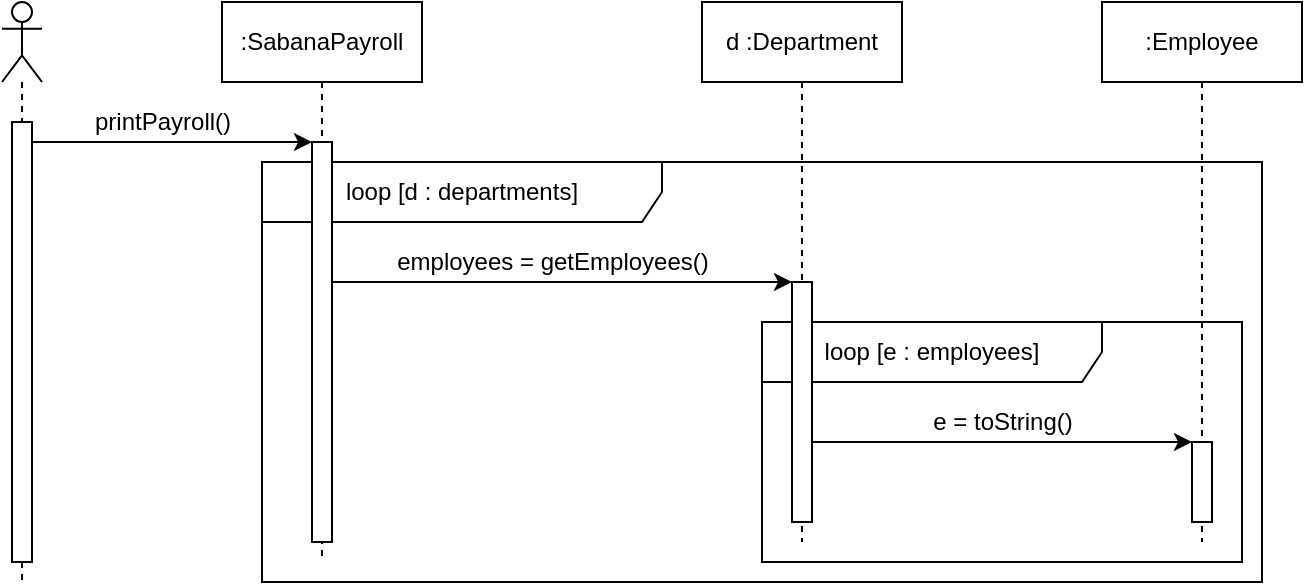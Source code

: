 <mxfile version="14.5.1" type="device"><diagram id="2gVfiOZo8WTjYj22tZzL" name="Page-1"><mxGraphModel dx="1422" dy="762" grid="1" gridSize="10" guides="1" tooltips="1" connect="1" arrows="1" fold="1" page="1" pageScale="1" pageWidth="827" pageHeight="1169" math="0" shadow="0"><root><mxCell id="0"/><mxCell id="1" parent="0"/><mxCell id="HYEve3N3xW2bhsMVB9SX-19" value="loop [d : departments]" style="shape=umlFrame;whiteSpace=wrap;html=1;width=200;height=30;" parent="1" vertex="1"><mxGeometry x="180" y="120" width="500" height="210" as="geometry"/></mxCell><mxCell id="HYEve3N3xW2bhsMVB9SX-26" value="loop [e : employees]" style="shape=umlFrame;whiteSpace=wrap;html=1;width=170;height=30;" parent="1" vertex="1"><mxGeometry x="430" y="200" width="240" height="120" as="geometry"/></mxCell><mxCell id="HYEve3N3xW2bhsMVB9SX-3" value="" style="shape=umlLifeline;participant=umlActor;perimeter=lifelinePerimeter;whiteSpace=wrap;html=1;container=1;collapsible=0;recursiveResize=0;verticalAlign=top;spacingTop=36;outlineConnect=0;" parent="1" vertex="1"><mxGeometry x="50" y="40" width="20" height="290" as="geometry"/></mxCell><mxCell id="HYEve3N3xW2bhsMVB9SX-4" value="" style="html=1;points=[];perimeter=orthogonalPerimeter;" parent="HYEve3N3xW2bhsMVB9SX-3" vertex="1"><mxGeometry x="5" y="60" width="10" height="220" as="geometry"/></mxCell><mxCell id="HYEve3N3xW2bhsMVB9SX-6" value=":SabanaPayroll" style="shape=umlLifeline;perimeter=lifelinePerimeter;whiteSpace=wrap;html=1;container=1;collapsible=0;recursiveResize=0;outlineConnect=0;" parent="1" vertex="1"><mxGeometry x="160" y="40" width="100" height="280" as="geometry"/></mxCell><mxCell id="HYEve3N3xW2bhsMVB9SX-8" value="" style="html=1;points=[];perimeter=orthogonalPerimeter;" parent="HYEve3N3xW2bhsMVB9SX-6" vertex="1"><mxGeometry x="45" y="70" width="10" height="200" as="geometry"/></mxCell><mxCell id="HYEve3N3xW2bhsMVB9SX-10" style="edgeStyle=orthogonalEdgeStyle;rounded=0;orthogonalLoop=1;jettySize=auto;html=1;" parent="1" source="HYEve3N3xW2bhsMVB9SX-4" target="HYEve3N3xW2bhsMVB9SX-8" edge="1"><mxGeometry relative="1" as="geometry"><Array as="points"><mxPoint x="140" y="110"/><mxPoint x="140" y="110"/></Array></mxGeometry></mxCell><mxCell id="HYEve3N3xW2bhsMVB9SX-11" value="printPayroll()" style="text;html=1;align=center;verticalAlign=middle;resizable=0;points=[];autosize=1;" parent="1" vertex="1"><mxGeometry x="90" y="90" width="80" height="20" as="geometry"/></mxCell><mxCell id="HYEve3N3xW2bhsMVB9SX-13" value="d :Department" style="shape=umlLifeline;perimeter=lifelinePerimeter;whiteSpace=wrap;html=1;container=1;collapsible=0;recursiveResize=0;outlineConnect=0;" parent="1" vertex="1"><mxGeometry x="400" y="40" width="100" height="270" as="geometry"/></mxCell><mxCell id="HYEve3N3xW2bhsMVB9SX-15" value="" style="html=1;points=[];perimeter=orthogonalPerimeter;" parent="HYEve3N3xW2bhsMVB9SX-13" vertex="1"><mxGeometry x="45" y="140" width="10" height="120" as="geometry"/></mxCell><mxCell id="HYEve3N3xW2bhsMVB9SX-16" style="edgeStyle=orthogonalEdgeStyle;rounded=0;orthogonalLoop=1;jettySize=auto;html=1;" parent="1" source="HYEve3N3xW2bhsMVB9SX-8" target="HYEve3N3xW2bhsMVB9SX-15" edge="1"><mxGeometry relative="1" as="geometry"><Array as="points"><mxPoint x="340" y="180"/><mxPoint x="340" y="180"/></Array></mxGeometry></mxCell><mxCell id="HYEve3N3xW2bhsMVB9SX-20" value="employees = getEmployees()" style="text;html=1;align=center;verticalAlign=middle;resizable=0;points=[];autosize=1;" parent="1" vertex="1"><mxGeometry x="240" y="160" width="170" height="20" as="geometry"/></mxCell><mxCell id="HYEve3N3xW2bhsMVB9SX-21" value=":Employee" style="shape=umlLifeline;perimeter=lifelinePerimeter;whiteSpace=wrap;html=1;container=1;collapsible=0;recursiveResize=0;outlineConnect=0;" parent="1" vertex="1"><mxGeometry x="600" y="40" width="100" height="270" as="geometry"/></mxCell><mxCell id="HYEve3N3xW2bhsMVB9SX-23" value="" style="html=1;points=[];perimeter=orthogonalPerimeter;" parent="HYEve3N3xW2bhsMVB9SX-21" vertex="1"><mxGeometry x="45" y="220" width="10" height="40" as="geometry"/></mxCell><mxCell id="HYEve3N3xW2bhsMVB9SX-24" style="edgeStyle=orthogonalEdgeStyle;rounded=0;orthogonalLoop=1;jettySize=auto;html=1;" parent="1" source="HYEve3N3xW2bhsMVB9SX-15" target="HYEve3N3xW2bhsMVB9SX-23" edge="1"><mxGeometry relative="1" as="geometry"><Array as="points"><mxPoint x="550" y="260"/><mxPoint x="550" y="260"/></Array></mxGeometry></mxCell><mxCell id="HYEve3N3xW2bhsMVB9SX-29" value="e = toString()" style="text;html=1;align=center;verticalAlign=middle;resizable=0;points=[];autosize=1;" parent="1" vertex="1"><mxGeometry x="505" y="240" width="90" height="20" as="geometry"/></mxCell></root></mxGraphModel></diagram></mxfile>